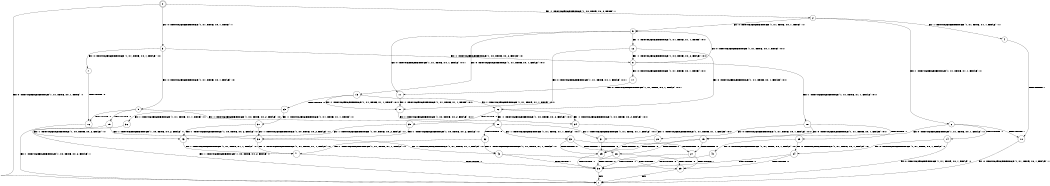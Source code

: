 digraph BCG {
size = "7, 10.5";
center = TRUE;
node [shape = circle];
0 [peripheries = 2];
0 -> 1 [label = "EX !0 !ATOMIC_EXCH_BRANCH (1, +1, TRUE, +0, 1, TRUE) !::"];
0 -> 2 [label = "EX !1 !ATOMIC_EXCH_BRANCH (1, +0, TRUE, +0, 2, TRUE) !::"];
0 -> 3 [label = "EX !0 !ATOMIC_EXCH_BRANCH (1, +1, TRUE, +0, 1, TRUE) !::"];
2 -> 4 [label = "EX !1 !ATOMIC_EXCH_BRANCH (1, +1, TRUE, +1, 1, FALSE) !:1:"];
2 -> 5 [label = "EX !0 !ATOMIC_EXCH_BRANCH (1, +1, TRUE, +0, 1, TRUE) !:1:"];
2 -> 6 [label = "EX !1 !ATOMIC_EXCH_BRANCH (1, +1, TRUE, +1, 1, FALSE) !:1:"];
3 -> 7 [label = "EX !0 !ATOMIC_EXCH_BRANCH (1, +1, TRUE, +0, 1, FALSE) !:0:"];
3 -> 8 [label = "EX !1 !ATOMIC_EXCH_BRANCH (1, +0, TRUE, +0, 2, FALSE) !:0:"];
3 -> 9 [label = "EX !0 !ATOMIC_EXCH_BRANCH (1, +1, TRUE, +0, 1, FALSE) !:0:"];
4 -> 10 [label = "TERMINATE !1"];
5 -> 11 [label = "EX !0 !ATOMIC_EXCH_BRANCH (1, +1, TRUE, +0, 1, FALSE) !:0:1:"];
5 -> 12 [label = "EX !1 !ATOMIC_EXCH_BRANCH (1, +1, TRUE, +1, 1, TRUE) !:0:1:"];
5 -> 13 [label = "EX !0 !ATOMIC_EXCH_BRANCH (1, +1, TRUE, +0, 1, FALSE) !:0:1:"];
6 -> 10 [label = "TERMINATE !1"];
6 -> 14 [label = "TERMINATE !1"];
6 -> 15 [label = "EX !0 !ATOMIC_EXCH_BRANCH (1, +1, TRUE, +0, 1, FALSE) !:1:"];
7 -> 16 [label = "TERMINATE !0"];
8 -> 17 [label = "EX !0 !ATOMIC_EXCH_BRANCH (1, +1, TRUE, +0, 1, TRUE) !:0:1:"];
8 -> 18 [label = "EX !1 !ATOMIC_EXCH_BRANCH (1, +1, TRUE, +1, 1, FALSE) !:0:1:"];
8 -> 5 [label = "EX !0 !ATOMIC_EXCH_BRANCH (1, +1, TRUE, +0, 1, TRUE) !:0:1:"];
9 -> 16 [label = "TERMINATE !0"];
9 -> 19 [label = "TERMINATE !0"];
9 -> 20 [label = "EX !1 !ATOMIC_EXCH_BRANCH (1, +0, TRUE, +0, 2, FALSE) !:0:"];
10 -> 1 [label = "EX !0 !ATOMIC_EXCH_BRANCH (1, +1, TRUE, +0, 1, FALSE) !::"];
11 -> 21 [label = "EX !1 !ATOMIC_EXCH_BRANCH (1, +1, TRUE, +1, 1, TRUE) !:0:1:"];
12 -> 21 [label = "EX !0 !ATOMIC_EXCH_BRANCH (1, +1, TRUE, +0, 1, FALSE) !:0:1:"];
12 -> 8 [label = "EX !1 !ATOMIC_EXCH_BRANCH (1, +0, TRUE, +0, 2, FALSE) !:0:1:"];
12 -> 22 [label = "EX !0 !ATOMIC_EXCH_BRANCH (1, +1, TRUE, +0, 1, FALSE) !:0:1:"];
13 -> 21 [label = "EX !1 !ATOMIC_EXCH_BRANCH (1, +1, TRUE, +1, 1, TRUE) !:0:1:"];
13 -> 23 [label = "TERMINATE !0"];
13 -> 22 [label = "EX !1 !ATOMIC_EXCH_BRANCH (1, +1, TRUE, +1, 1, TRUE) !:0:1:"];
14 -> 1 [label = "EX !0 !ATOMIC_EXCH_BRANCH (1, +1, TRUE, +0, 1, FALSE) !::"];
14 -> 24 [label = "EX !0 !ATOMIC_EXCH_BRANCH (1, +1, TRUE, +0, 1, FALSE) !::"];
15 -> 25 [label = "TERMINATE !0"];
15 -> 26 [label = "TERMINATE !1"];
15 -> 27 [label = "TERMINATE !0"];
16 -> 1 [label = "EX !1 !ATOMIC_EXCH_BRANCH (1, +0, TRUE, +0, 2, FALSE) !::"];
17 -> 11 [label = "EX !0 !ATOMIC_EXCH_BRANCH (1, +1, TRUE, +0, 1, FALSE) !:0:1:"];
18 -> 28 [label = "EX !0 !ATOMIC_EXCH_BRANCH (1, +1, TRUE, +0, 1, FALSE) !:0:1:"];
18 -> 29 [label = "TERMINATE !1"];
18 -> 15 [label = "EX !0 !ATOMIC_EXCH_BRANCH (1, +1, TRUE, +0, 1, FALSE) !:0:1:"];
19 -> 1 [label = "EX !1 !ATOMIC_EXCH_BRANCH (1, +0, TRUE, +0, 2, FALSE) !::"];
19 -> 30 [label = "EX !1 !ATOMIC_EXCH_BRANCH (1, +0, TRUE, +0, 2, FALSE) !::"];
20 -> 31 [label = "EX !1 !ATOMIC_EXCH_BRANCH (1, +1, TRUE, +1, 1, FALSE) !:0:1:"];
20 -> 32 [label = "TERMINATE !0"];
20 -> 33 [label = "EX !1 !ATOMIC_EXCH_BRANCH (1, +1, TRUE, +1, 1, FALSE) !:0:1:"];
21 -> 34 [label = "EX !1 !ATOMIC_EXCH_BRANCH (1, +0, TRUE, +0, 2, FALSE) !:0:1:"];
22 -> 34 [label = "EX !1 !ATOMIC_EXCH_BRANCH (1, +0, TRUE, +0, 2, FALSE) !:0:1:"];
22 -> 35 [label = "TERMINATE !0"];
22 -> 20 [label = "EX !1 !ATOMIC_EXCH_BRANCH (1, +0, TRUE, +0, 2, FALSE) !:0:1:"];
23 -> 36 [label = "EX !1 !ATOMIC_EXCH_BRANCH (1, +1, TRUE, +1, 1, TRUE) !:1:"];
23 -> 37 [label = "EX !1 !ATOMIC_EXCH_BRANCH (1, +1, TRUE, +1, 1, TRUE) !:1:"];
24 -> 38 [label = "TERMINATE !0"];
24 -> 39 [label = "TERMINATE !0"];
25 -> 38 [label = "TERMINATE !1"];
26 -> 38 [label = "TERMINATE !0"];
26 -> 39 [label = "TERMINATE !0"];
27 -> 38 [label = "TERMINATE !1"];
27 -> 39 [label = "TERMINATE !1"];
28 -> 25 [label = "TERMINATE !0"];
29 -> 40 [label = "EX !0 !ATOMIC_EXCH_BRANCH (1, +1, TRUE, +0, 1, FALSE) !:0:"];
29 -> 24 [label = "EX !0 !ATOMIC_EXCH_BRANCH (1, +1, TRUE, +0, 1, FALSE) !:0:"];
30 -> 41 [label = "EX !1 !ATOMIC_EXCH_BRANCH (1, +1, TRUE, +1, 1, FALSE) !:1:"];
30 -> 42 [label = "EX !1 !ATOMIC_EXCH_BRANCH (1, +1, TRUE, +1, 1, FALSE) !:1:"];
31 -> 25 [label = "TERMINATE !0"];
32 -> 41 [label = "EX !1 !ATOMIC_EXCH_BRANCH (1, +1, TRUE, +1, 1, FALSE) !:1:"];
32 -> 42 [label = "EX !1 !ATOMIC_EXCH_BRANCH (1, +1, TRUE, +1, 1, FALSE) !:1:"];
33 -> 25 [label = "TERMINATE !0"];
33 -> 26 [label = "TERMINATE !1"];
33 -> 27 [label = "TERMINATE !0"];
34 -> 31 [label = "EX !1 !ATOMIC_EXCH_BRANCH (1, +1, TRUE, +1, 1, FALSE) !:0:1:"];
35 -> 43 [label = "EX !1 !ATOMIC_EXCH_BRANCH (1, +0, TRUE, +0, 2, FALSE) !:1:"];
35 -> 30 [label = "EX !1 !ATOMIC_EXCH_BRANCH (1, +0, TRUE, +0, 2, FALSE) !:1:"];
36 -> 43 [label = "EX !1 !ATOMIC_EXCH_BRANCH (1, +0, TRUE, +0, 2, FALSE) !:1:"];
37 -> 43 [label = "EX !1 !ATOMIC_EXCH_BRANCH (1, +0, TRUE, +0, 2, FALSE) !:1:"];
37 -> 30 [label = "EX !1 !ATOMIC_EXCH_BRANCH (1, +0, TRUE, +0, 2, FALSE) !:1:"];
38 -> 1 [label = "exit"];
39 -> 1 [label = "exit"];
40 -> 38 [label = "TERMINATE !0"];
41 -> 38 [label = "TERMINATE !1"];
42 -> 38 [label = "TERMINATE !1"];
42 -> 39 [label = "TERMINATE !1"];
43 -> 41 [label = "EX !1 !ATOMIC_EXCH_BRANCH (1, +1, TRUE, +1, 1, FALSE) !:1:"];
}
